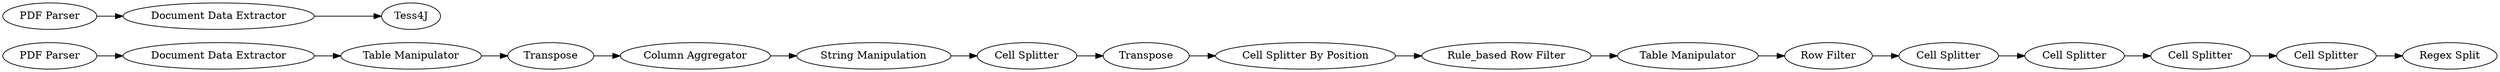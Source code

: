 digraph {
	"7430740691952329719_37" [label="Cell Splitter"]
	"7430740691952329719_40" [label="Regex Split"]
	"-271545694770215896_28" [label="Table Manipulator"]
	"-271545694770215896_15" [label="Document Data Extractor"]
	"-271545694770215896_16" [label="String Manipulation"]
	"-271545694770215896_24" [label=Transpose]
	"-271545694770215896_31" [label="Rule_based Row Filter"]
	"7430740691952329719_35" [label="Cell Splitter"]
	"-271545694770215896_35" [label=Tess4J]
	"-271545694770215896_14" [label="PDF Parser"]
	"7430740691952329719_34" [label="Cell Splitter"]
	"-271545694770215896_34" [label="Row Filter"]
	"-271545694770215896_33" [label="Table Manipulator"]
	"7430740691952329719_36" [label="Cell Splitter"]
	"-271545694770215896_29" [label="Column Aggregator"]
	"-271545694770215896_36" [label="PDF Parser"]
	"-271545694770215896_32" [label="Cell Splitter By Position"]
	"-271545694770215896_17" [label="Cell Splitter"]
	"-271545694770215896_19" [label=Transpose]
	"-271545694770215896_37" [label="Document Data Extractor"]
	"7430740691952329719_36" -> "7430740691952329719_37"
	"-271545694770215896_36" -> "-271545694770215896_37"
	"-271545694770215896_31" -> "-271545694770215896_33"
	"-271545694770215896_28" -> "-271545694770215896_24"
	"-271545694770215896_33" -> "-271545694770215896_34"
	"-271545694770215896_17" -> "-271545694770215896_19"
	"-271545694770215896_15" -> "-271545694770215896_28"
	"7430740691952329719_34" -> "7430740691952329719_35"
	"7430740691952329719_37" -> "7430740691952329719_40"
	"7430740691952329719_35" -> "7430740691952329719_36"
	"-271545694770215896_24" -> "-271545694770215896_29"
	"-271545694770215896_29" -> "-271545694770215896_16"
	"-271545694770215896_34" -> "7430740691952329719_34"
	"-271545694770215896_37" -> "-271545694770215896_35"
	"-271545694770215896_32" -> "-271545694770215896_31"
	"-271545694770215896_19" -> "-271545694770215896_32"
	"-271545694770215896_16" -> "-271545694770215896_17"
	"-271545694770215896_14" -> "-271545694770215896_15"
	rankdir=LR
}
